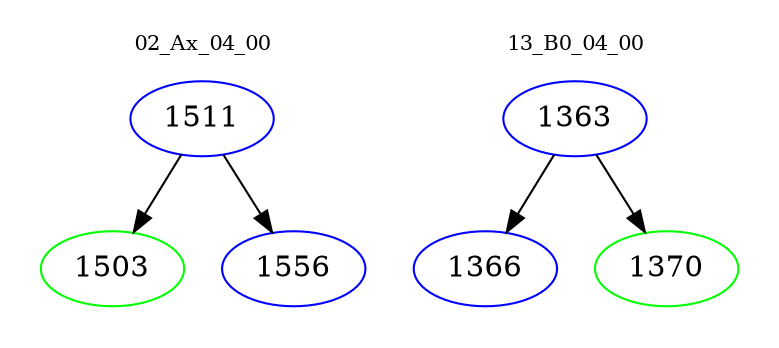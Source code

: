 digraph{
subgraph cluster_0 {
color = white
label = "02_Ax_04_00";
fontsize=10;
T0_1511 [label="1511", color="blue"]
T0_1511 -> T0_1503 [color="black"]
T0_1503 [label="1503", color="green"]
T0_1511 -> T0_1556 [color="black"]
T0_1556 [label="1556", color="blue"]
}
subgraph cluster_1 {
color = white
label = "13_B0_04_00";
fontsize=10;
T1_1363 [label="1363", color="blue"]
T1_1363 -> T1_1366 [color="black"]
T1_1366 [label="1366", color="blue"]
T1_1363 -> T1_1370 [color="black"]
T1_1370 [label="1370", color="green"]
}
}
